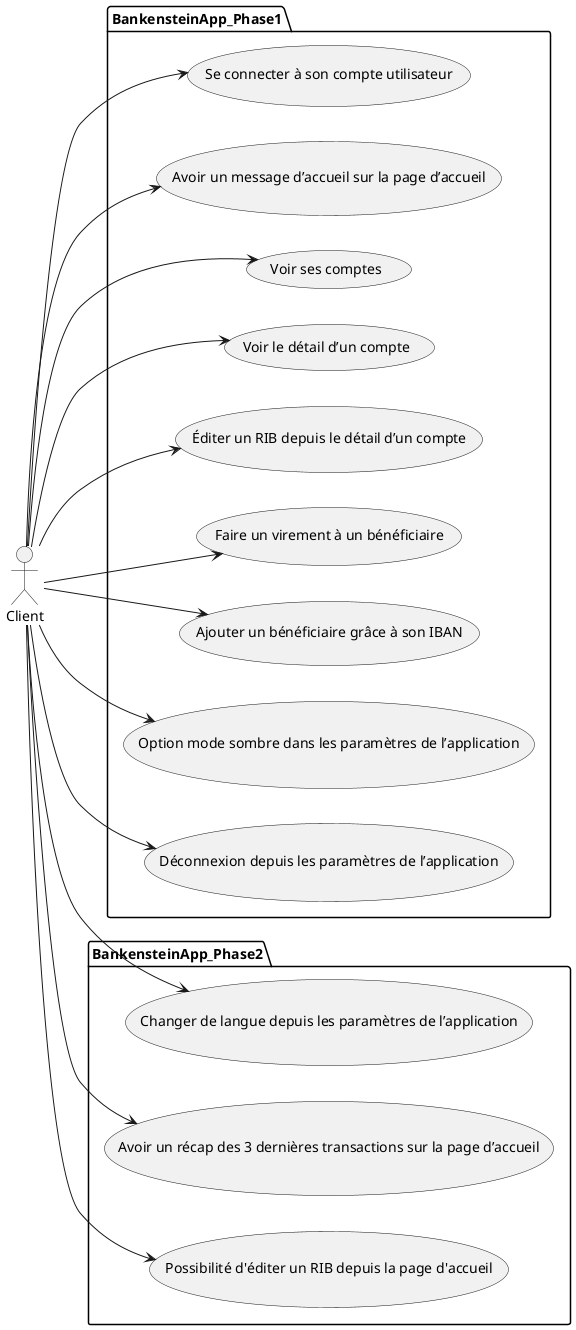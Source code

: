 @startuml 'Bankenstein Application Use Case Diagram'
left to right direction

!define ACTOR(x) actor x as "x"
!define USECASE(x, y) usecase x as "y"

' Actors '
ACTOR(Client)

' Use Cases '
package BankensteinApp_Phase1 {
USECASE(UC1, "Se connecter à son compte utilisateur")
USECASE(UC2, "Avoir un message d’accueil sur la page d’accueil")
USECASE(UC3, "Voir ses comptes")
USECASE(UC4, "Voir le détail d’un compte")
USECASE(UC5, "Éditer un RIB depuis le détail d’un compte")
USECASE(UC6, "Faire un virement à un bénéficiaire")
USECASE(UC7, "Ajouter un bénéficiaire grâce à son IBAN")
USECASE(UC8, "Option mode sombre dans les paramètres de l’application")
USECASE(UC9, "Déconnexion depuis les paramètres de l’application")
}

package BankensteinApp_Phase2 {
USECASE(UC10, "Changer de langue depuis les paramètres de l’application")
USECASE(UC11, "Avoir un récap des 3 dernières transactions sur la page d’accueil")
USECASE(UC12, "Possibilité d'éditer un RIB depuis la page d'accueil")
}

' Relationships '
Client --> UC1
Client --> UC2
Client --> UC3
Client --> UC4
Client --> UC5
Client --> UC6
Client --> UC7
Client --> UC8
Client --> UC9
Client --> UC10
Client --> UC11
Client --> UC12
@enduml